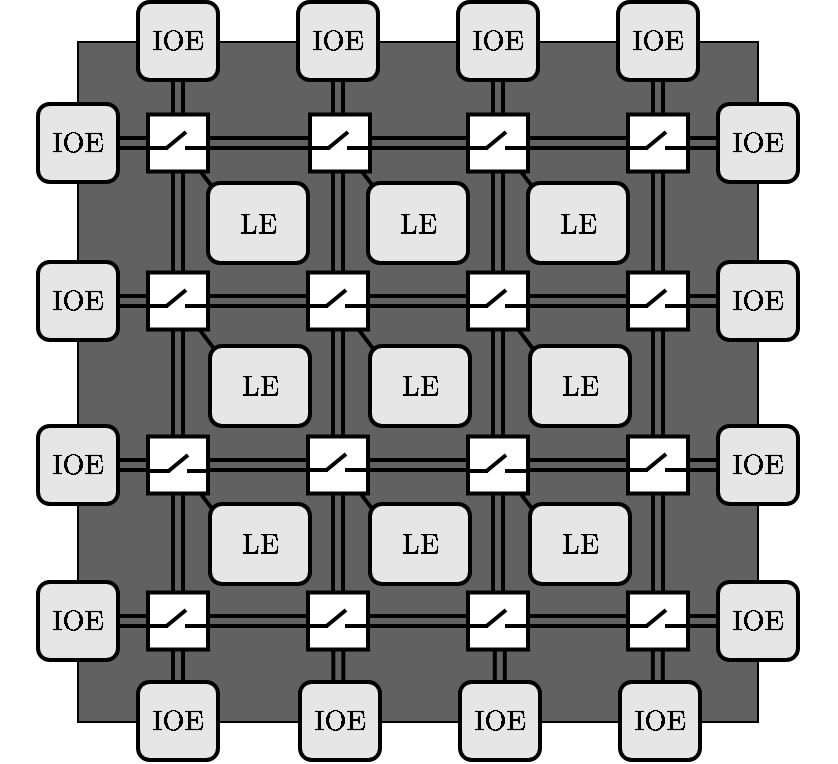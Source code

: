 <mxfile version="24.7.6">
  <diagram name="Page-1" id="TjGwjuItkSkU3usu4LRW">
    <mxGraphModel dx="880" dy="539" grid="1" gridSize="10" guides="1" tooltips="1" connect="1" arrows="1" fold="1" page="1" pageScale="1" pageWidth="75" pageHeight="85" math="1" shadow="0">
      <root>
        <mxCell id="0" />
        <mxCell id="1" parent="0" />
        <mxCell id="IQn0PTWsaWLpdurC73Lp-170" value="" style="whiteSpace=wrap;html=1;aspect=fixed;fillColor=#616161;" parent="1" vertex="1">
          <mxGeometry x="90" y="10" width="340" height="340" as="geometry" />
        </mxCell>
        <mxCell id="IQn0PTWsaWLpdurC73Lp-300" value="" style="endArrow=none;html=1;rounded=0;exitX=0.051;exitY=0.064;exitDx=0;exitDy=0;exitPerimeter=0;strokeWidth=2;" parent="1" edge="1">
          <mxGeometry width="50" height="50" relative="1" as="geometry">
            <mxPoint x="317" y="82.06" as="sourcePoint" />
            <mxPoint x="299.45" y="59" as="targetPoint" />
          </mxGeometry>
        </mxCell>
        <mxCell id="IQn0PTWsaWLpdurC73Lp-301" value="" style="endArrow=none;html=1;rounded=0;exitX=0.051;exitY=0.064;exitDx=0;exitDy=0;exitPerimeter=0;strokeWidth=2;" parent="1" edge="1">
          <mxGeometry width="50" height="50" relative="1" as="geometry">
            <mxPoint x="317.55" y="163.5" as="sourcePoint" />
            <mxPoint x="300" y="140.44" as="targetPoint" />
          </mxGeometry>
        </mxCell>
        <mxCell id="IQn0PTWsaWLpdurC73Lp-302" value="" style="endArrow=none;html=1;rounded=0;exitX=0.051;exitY=0.064;exitDx=0;exitDy=0;exitPerimeter=0;strokeWidth=2;" parent="1" edge="1">
          <mxGeometry width="50" height="50" relative="1" as="geometry">
            <mxPoint x="237.55" y="163.31" as="sourcePoint" />
            <mxPoint x="220" y="140.25" as="targetPoint" />
          </mxGeometry>
        </mxCell>
        <mxCell id="IQn0PTWsaWLpdurC73Lp-303" value="" style="endArrow=none;html=1;rounded=0;exitX=0.051;exitY=0.064;exitDx=0;exitDy=0;exitPerimeter=0;strokeWidth=2;" parent="1" edge="1">
          <mxGeometry width="50" height="50" relative="1" as="geometry">
            <mxPoint x="158" y="163.31" as="sourcePoint" />
            <mxPoint x="140.45" y="140.25" as="targetPoint" />
          </mxGeometry>
        </mxCell>
        <mxCell id="IQn0PTWsaWLpdurC73Lp-304" value="" style="endArrow=none;html=1;rounded=0;exitX=0.051;exitY=0.064;exitDx=0;exitDy=0;exitPerimeter=0;strokeWidth=2;" parent="1" edge="1">
          <mxGeometry width="50" height="50" relative="1" as="geometry">
            <mxPoint x="157" y="243.31" as="sourcePoint" />
            <mxPoint x="139.45" y="220.25" as="targetPoint" />
          </mxGeometry>
        </mxCell>
        <mxCell id="IQn0PTWsaWLpdurC73Lp-305" value="" style="endArrow=none;html=1;rounded=0;exitX=0.051;exitY=0.064;exitDx=0;exitDy=0;exitPerimeter=0;strokeWidth=2;" parent="1" edge="1">
          <mxGeometry width="50" height="50" relative="1" as="geometry">
            <mxPoint x="237" y="243.31" as="sourcePoint" />
            <mxPoint x="219.45" y="220.25" as="targetPoint" />
          </mxGeometry>
        </mxCell>
        <mxCell id="IQn0PTWsaWLpdurC73Lp-306" value="" style="endArrow=none;html=1;rounded=0;exitX=0.051;exitY=0.064;exitDx=0;exitDy=0;exitPerimeter=0;strokeWidth=2;" parent="1" edge="1">
          <mxGeometry width="50" height="50" relative="1" as="geometry">
            <mxPoint x="317" y="243.31" as="sourcePoint" />
            <mxPoint x="299.45" y="220.25" as="targetPoint" />
          </mxGeometry>
        </mxCell>
        <mxCell id="IQn0PTWsaWLpdurC73Lp-299" value="" style="endArrow=none;html=1;rounded=0;exitX=0.051;exitY=0.064;exitDx=0;exitDy=0;exitPerimeter=0;strokeWidth=2;" parent="1" edge="1">
          <mxGeometry width="50" height="50" relative="1" as="geometry">
            <mxPoint x="237.55" y="82.06" as="sourcePoint" />
            <mxPoint x="220" y="59" as="targetPoint" />
          </mxGeometry>
        </mxCell>
        <mxCell id="IQn0PTWsaWLpdurC73Lp-298" value="" style="endArrow=none;html=1;rounded=0;exitX=0.044;exitY=0.05;exitDx=0;exitDy=0;exitPerimeter=0;strokeWidth=2;" parent="1" source="IQn0PTWsaWLpdurC73Lp-150" edge="1">
          <mxGeometry width="50" height="50" relative="1" as="geometry">
            <mxPoint x="210" y="80" as="sourcePoint" />
            <mxPoint x="140" y="60" as="targetPoint" />
          </mxGeometry>
        </mxCell>
        <mxCell id="IQn0PTWsaWLpdurC73Lp-206" value="" style="shape=link;html=1;rounded=0;exitX=1;exitY=0.5;exitDx=0;exitDy=0;entryX=0;entryY=0.5;entryDx=0;entryDy=0;strokeWidth=2;" parent="1" target="IQn0PTWsaWLpdurC73Lp-205" edge="1">
          <mxGeometry width="100" relative="1" as="geometry">
            <mxPoint x="150.0" y="299.5" as="sourcePoint" />
            <mxPoint x="410" y="302" as="targetPoint" />
          </mxGeometry>
        </mxCell>
        <mxCell id="IQn0PTWsaWLpdurC73Lp-208" value="" style="shape=link;html=1;rounded=0;exitX=1;exitY=0.5;exitDx=0;exitDy=0;entryX=0;entryY=0.5;entryDx=0;entryDy=0;strokeWidth=2;" parent="1" source="IQn0PTWsaWLpdurC73Lp-205" target="IQn0PTWsaWLpdurC73Lp-207" edge="1">
          <mxGeometry width="100" relative="1" as="geometry">
            <mxPoint x="235" y="300" as="sourcePoint" />
            <mxPoint x="410" y="302" as="targetPoint" />
          </mxGeometry>
        </mxCell>
        <mxCell id="IQn0PTWsaWLpdurC73Lp-199" value="" style="shape=link;html=1;rounded=0;exitX=1;exitY=0.5;exitDx=0;exitDy=0;entryX=0;entryY=0.5;entryDx=0;entryDy=0;strokeWidth=2;" parent="1" source="IQn0PTWsaWLpdurC73Lp-101" target="IQn0PTWsaWLpdurC73Lp-97" edge="1">
          <mxGeometry width="100" relative="1" as="geometry">
            <mxPoint x="230" y="222" as="sourcePoint" />
            <mxPoint x="410" y="222" as="targetPoint" />
          </mxGeometry>
        </mxCell>
        <mxCell id="IQn0PTWsaWLpdurC73Lp-4" value="$$\text{IOE}$$" style="rounded=1;whiteSpace=wrap;html=1;fillColor=#E6E6E6;strokeWidth=2;" parent="1" vertex="1">
          <mxGeometry x="70" y="41" width="40" height="39" as="geometry" />
        </mxCell>
        <mxCell id="IQn0PTWsaWLpdurC73Lp-10" value="$$\text{IOE}$$" style="rounded=1;whiteSpace=wrap;html=1;fillColor=#E6E6E6;strokeWidth=2;" parent="1" vertex="1">
          <mxGeometry x="70" y="120" width="40" height="39" as="geometry" />
        </mxCell>
        <mxCell id="IQn0PTWsaWLpdurC73Lp-11" value="$$\text{IOE}$$" style="rounded=1;whiteSpace=wrap;html=1;fillColor=#E6E6E6;strokeWidth=2;" parent="1" vertex="1">
          <mxGeometry x="70" y="202" width="40" height="39" as="geometry" />
        </mxCell>
        <mxCell id="IQn0PTWsaWLpdurC73Lp-12" value="$$\text{IOE}$$" style="rounded=1;whiteSpace=wrap;html=1;fillColor=#E6E6E6;strokeWidth=2;" parent="1" vertex="1">
          <mxGeometry x="70" y="280" width="40" height="39" as="geometry" />
        </mxCell>
        <mxCell id="IQn0PTWsaWLpdurC73Lp-14" value="$$\text{IOE}$$" style="rounded=1;whiteSpace=wrap;html=1;fillColor=#E6E6E6;strokeWidth=2;" parent="1" vertex="1">
          <mxGeometry x="410" y="41" width="40" height="39" as="geometry" />
        </mxCell>
        <mxCell id="IQn0PTWsaWLpdurC73Lp-15" value="$$\text{IOE}$$" style="rounded=1;whiteSpace=wrap;html=1;fillColor=#E6E6E6;strokeWidth=2;" parent="1" vertex="1">
          <mxGeometry x="410" y="120" width="40" height="39" as="geometry" />
        </mxCell>
        <mxCell id="IQn0PTWsaWLpdurC73Lp-16" value="$$\text{IOE}$$" style="rounded=1;whiteSpace=wrap;html=1;fillColor=#E6E6E6;strokeWidth=2;" parent="1" vertex="1">
          <mxGeometry x="410" y="202" width="40" height="39" as="geometry" />
        </mxCell>
        <mxCell id="IQn0PTWsaWLpdurC73Lp-17" value="$$\text{IOE}$$" style="rounded=1;whiteSpace=wrap;html=1;fillColor=#E6E6E6;strokeWidth=2;" parent="1" vertex="1">
          <mxGeometry x="410" y="280" width="40" height="39" as="geometry" />
        </mxCell>
        <mxCell id="IQn0PTWsaWLpdurC73Lp-20" value="$$\text{IOE}$$" style="rounded=1;whiteSpace=wrap;html=1;fillColor=#E6E6E6;strokeWidth=2;" parent="1" vertex="1">
          <mxGeometry x="120" y="330" width="40" height="39" as="geometry" />
        </mxCell>
        <mxCell id="IQn0PTWsaWLpdurC73Lp-21" value="$$\text{IOE}$$" style="rounded=1;whiteSpace=wrap;html=1;fillColor=#E6E6E6;strokeWidth=2;" parent="1" vertex="1">
          <mxGeometry x="201" y="330" width="40" height="39" as="geometry" />
        </mxCell>
        <mxCell id="IQn0PTWsaWLpdurC73Lp-22" value="$$\text{IOE}$$" style="rounded=1;whiteSpace=wrap;html=1;fillColor=#E6E6E6;strokeWidth=2;" parent="1" vertex="1">
          <mxGeometry x="281" y="330" width="40" height="39" as="geometry" />
        </mxCell>
        <mxCell id="IQn0PTWsaWLpdurC73Lp-23" value="$$\text{IOE}$$" style="rounded=1;whiteSpace=wrap;html=1;fillColor=#E6E6E6;strokeWidth=2;" parent="1" vertex="1">
          <mxGeometry x="361" y="330" width="40" height="39" as="geometry" />
        </mxCell>
        <mxCell id="IQn0PTWsaWLpdurC73Lp-25" value="$$\text{IOE}$$" style="rounded=1;whiteSpace=wrap;html=1;fillColor=#E6E6E6;strokeWidth=2;" parent="1" vertex="1">
          <mxGeometry x="120" y="-10" width="40" height="39" as="geometry" />
        </mxCell>
        <mxCell id="IQn0PTWsaWLpdurC73Lp-26" value="$$\text{IOE}$$" style="rounded=1;whiteSpace=wrap;html=1;fillColor=#E6E6E6;strokeWidth=2;" parent="1" vertex="1">
          <mxGeometry x="200" y="-10" width="40" height="39" as="geometry" />
        </mxCell>
        <mxCell id="IQn0PTWsaWLpdurC73Lp-27" value="$$\text{IOE}$$" style="rounded=1;whiteSpace=wrap;html=1;fillColor=#E6E6E6;strokeWidth=2;" parent="1" vertex="1">
          <mxGeometry x="280" y="-10" width="40" height="39" as="geometry" />
        </mxCell>
        <mxCell id="IQn0PTWsaWLpdurC73Lp-28" value="$$\text{IOE}$$" style="rounded=1;whiteSpace=wrap;html=1;fillColor=#E6E6E6;strokeWidth=2;" parent="1" vertex="1">
          <mxGeometry x="360" y="-10" width="40" height="39" as="geometry" />
        </mxCell>
        <mxCell id="IQn0PTWsaWLpdurC73Lp-60" value="" style="shape=link;html=1;rounded=0;exitX=1;exitY=0.5;exitDx=0;exitDy=0;entryX=0;entryY=0.5;entryDx=0;entryDy=0;strokeWidth=2;" parent="1" target="IQn0PTWsaWLpdurC73Lp-14" edge="1">
          <mxGeometry width="100" relative="1" as="geometry">
            <mxPoint x="390" y="60.5" as="sourcePoint" />
            <mxPoint x="390" y="220" as="targetPoint" />
          </mxGeometry>
        </mxCell>
        <mxCell id="IQn0PTWsaWLpdurC73Lp-61" value="" style="shape=link;html=1;rounded=0;exitX=1;exitY=0.5;exitDx=0;exitDy=0;entryX=0;entryY=0.5;entryDx=0;entryDy=0;strokeWidth=2;" parent="1" target="IQn0PTWsaWLpdurC73Lp-15" edge="1">
          <mxGeometry width="100" relative="1" as="geometry">
            <mxPoint x="390.0" y="139.5" as="sourcePoint" />
            <mxPoint x="390" y="220" as="targetPoint" />
          </mxGeometry>
        </mxCell>
        <mxCell id="IQn0PTWsaWLpdurC73Lp-62" value="" style="shape=link;html=1;rounded=0;exitX=1;exitY=0.5;exitDx=0;exitDy=0;entryX=0;entryY=0.5;entryDx=0;entryDy=0;strokeWidth=2;" parent="1" source="IQn0PTWsaWLpdurC73Lp-97" target="IQn0PTWsaWLpdurC73Lp-16" edge="1">
          <mxGeometry width="100" relative="1" as="geometry">
            <mxPoint x="290" y="220" as="sourcePoint" />
            <mxPoint x="390" y="220" as="targetPoint" />
          </mxGeometry>
        </mxCell>
        <mxCell id="IQn0PTWsaWLpdurC73Lp-63" value="" style="shape=link;html=1;rounded=0;exitX=1;exitY=0.5;exitDx=0;exitDy=0;entryX=0;entryY=0.5;entryDx=0;entryDy=0;strokeWidth=2;" parent="1" source="IQn0PTWsaWLpdurC73Lp-207" target="IQn0PTWsaWLpdurC73Lp-17" edge="1">
          <mxGeometry width="100" relative="1" as="geometry">
            <mxPoint x="150.0" y="299.5" as="sourcePoint" />
            <mxPoint x="390" y="220" as="targetPoint" />
          </mxGeometry>
        </mxCell>
        <mxCell id="IQn0PTWsaWLpdurC73Lp-84" value="" style="shape=link;html=1;rounded=0;exitX=0.5;exitY=1;exitDx=0;exitDy=0;entryX=0.5;entryY=0;entryDx=0;entryDy=0;endSize=6;strokeWidth=2;" parent="1" source="IQn0PTWsaWLpdurC73Lp-101" edge="1">
          <mxGeometry width="100" relative="1" as="geometry">
            <mxPoint x="220" y="9" as="sourcePoint" />
            <mxPoint x="220.0" y="289.5" as="targetPoint" />
          </mxGeometry>
        </mxCell>
        <mxCell id="IQn0PTWsaWLpdurC73Lp-86" value="" style="shape=link;html=1;rounded=0;exitX=0.5;exitY=1;exitDx=0;exitDy=0;entryX=0.5;entryY=0;entryDx=0;entryDy=0;strokeWidth=2;" parent="1" source="IQn0PTWsaWLpdurC73Lp-99" edge="1">
          <mxGeometry width="100" relative="1" as="geometry">
            <mxPoint x="300" y="9" as="sourcePoint" />
            <mxPoint x="300.0" y="289.5" as="targetPoint" />
          </mxGeometry>
        </mxCell>
        <mxCell id="IQn0PTWsaWLpdurC73Lp-88" value="" style="shape=link;html=1;rounded=0;exitX=0.5;exitY=1;exitDx=0;exitDy=0;entryX=0.5;entryY=0;entryDx=0;entryDy=0;strokeWidth=2;" parent="1" source="IQn0PTWsaWLpdurC73Lp-97" edge="1">
          <mxGeometry width="100" relative="1" as="geometry">
            <mxPoint x="380" y="9" as="sourcePoint" />
            <mxPoint x="380.0" y="289.5" as="targetPoint" />
          </mxGeometry>
        </mxCell>
        <mxCell id="IQn0PTWsaWLpdurC73Lp-98" value="" style="shape=link;html=1;rounded=0;exitX=0.5;exitY=1;exitDx=0;exitDy=0;entryX=0.5;entryY=0;entryDx=0;entryDy=0;strokeWidth=2;" parent="1" target="IQn0PTWsaWLpdurC73Lp-97" edge="1">
          <mxGeometry width="100" relative="1" as="geometry">
            <mxPoint x="380.0" y="149.5" as="sourcePoint" />
            <mxPoint x="380" y="290" as="targetPoint" />
          </mxGeometry>
        </mxCell>
        <mxCell id="IQn0PTWsaWLpdurC73Lp-100" value="" style="shape=link;html=1;rounded=0;exitX=0.5;exitY=1;exitDx=0;exitDy=0;entryX=0.5;entryY=0;entryDx=0;entryDy=0;strokeWidth=2;" parent="1" target="IQn0PTWsaWLpdurC73Lp-99" edge="1">
          <mxGeometry width="100" relative="1" as="geometry">
            <mxPoint x="300.0" y="149.5" as="sourcePoint" />
            <mxPoint x="300" y="290" as="targetPoint" />
          </mxGeometry>
        </mxCell>
        <mxCell id="IQn0PTWsaWLpdurC73Lp-99" value="" style="rounded=0;whiteSpace=wrap;html=1;strokeWidth=2;" parent="1" vertex="1">
          <mxGeometry x="285" y="207.25" width="30" height="28.5" as="geometry" />
        </mxCell>
        <mxCell id="IQn0PTWsaWLpdurC73Lp-102" value="" style="shape=link;html=1;rounded=0;exitX=1;exitY=0.5;exitDx=0;exitDy=0;entryX=0;entryY=0.5;entryDx=0;entryDy=0;strokeWidth=2;" parent="1" source="IQn0PTWsaWLpdurC73Lp-103" target="IQn0PTWsaWLpdurC73Lp-101" edge="1">
          <mxGeometry width="100" relative="1" as="geometry">
            <mxPoint y="219" as="sourcePoint" />
            <mxPoint x="440" y="222" as="targetPoint" />
          </mxGeometry>
        </mxCell>
        <mxCell id="IQn0PTWsaWLpdurC73Lp-106" value="" style="shape=link;html=1;rounded=0;exitX=0.5;exitY=1;exitDx=0;exitDy=0;entryX=0.5;entryY=0;entryDx=0;entryDy=0;strokeWidth=2;" parent="1" edge="1">
          <mxGeometry width="100" relative="1" as="geometry">
            <mxPoint x="140.0" y="70.5" as="sourcePoint" />
            <mxPoint x="140.0" y="129.5" as="targetPoint" />
          </mxGeometry>
        </mxCell>
        <mxCell id="IQn0PTWsaWLpdurC73Lp-108" value="" style="shape=link;html=1;rounded=0;exitX=0.5;exitY=1;exitDx=0;exitDy=0;entryX=0.5;entryY=0;entryDx=0;entryDy=0;strokeWidth=2;" parent="1" edge="1">
          <mxGeometry width="100" relative="1" as="geometry">
            <mxPoint x="220" y="70.5" as="sourcePoint" />
            <mxPoint x="220.0" y="129.5" as="targetPoint" />
          </mxGeometry>
        </mxCell>
        <mxCell id="IQn0PTWsaWLpdurC73Lp-110" value="" style="shape=link;html=1;rounded=0;exitX=0.5;exitY=1;exitDx=0;exitDy=0;entryX=0.5;entryY=0;entryDx=0;entryDy=0;strokeWidth=2;" parent="1" edge="1">
          <mxGeometry width="100" relative="1" as="geometry">
            <mxPoint x="300" y="70.5" as="sourcePoint" />
            <mxPoint x="300.0" y="129.5" as="targetPoint" />
          </mxGeometry>
        </mxCell>
        <mxCell id="IQn0PTWsaWLpdurC73Lp-112" value="" style="shape=link;html=1;rounded=0;exitX=0.5;exitY=1;exitDx=0;exitDy=0;entryX=0.5;entryY=0;entryDx=0;entryDy=0;strokeWidth=2;" parent="1" edge="1">
          <mxGeometry width="100" relative="1" as="geometry">
            <mxPoint x="380" y="70.5" as="sourcePoint" />
            <mxPoint x="380.0" y="129.5" as="targetPoint" />
          </mxGeometry>
        </mxCell>
        <mxCell id="IQn0PTWsaWLpdurC73Lp-114" value="" style="shape=link;html=1;rounded=0;exitX=0.5;exitY=1;exitDx=0;exitDy=0;entryX=0.5;entryY=0;entryDx=0;entryDy=0;strokeWidth=2;" parent="1" source="IQn0PTWsaWLpdurC73Lp-27" edge="1">
          <mxGeometry width="100" relative="1" as="geometry">
            <mxPoint x="300" y="9" as="sourcePoint" />
            <mxPoint x="300" y="50.5" as="targetPoint" />
          </mxGeometry>
        </mxCell>
        <mxCell id="IQn0PTWsaWLpdurC73Lp-116" value="" style="shape=link;html=1;rounded=0;exitX=0.5;exitY=1;exitDx=0;exitDy=0;entryX=0.5;entryY=0;entryDx=0;entryDy=0;strokeWidth=2;" parent="1" source="IQn0PTWsaWLpdurC73Lp-28" edge="1">
          <mxGeometry width="100" relative="1" as="geometry">
            <mxPoint x="380" y="9" as="sourcePoint" />
            <mxPoint x="380" y="50.5" as="targetPoint" />
          </mxGeometry>
        </mxCell>
        <mxCell id="IQn0PTWsaWLpdurC73Lp-118" value="" style="shape=link;html=1;rounded=0;exitX=0.5;exitY=1;exitDx=0;exitDy=0;entryX=0.5;entryY=0;entryDx=0;entryDy=0;strokeWidth=2;" parent="1" source="IQn0PTWsaWLpdurC73Lp-26" edge="1">
          <mxGeometry width="100" relative="1" as="geometry">
            <mxPoint x="220" y="9" as="sourcePoint" />
            <mxPoint x="220" y="50.5" as="targetPoint" />
          </mxGeometry>
        </mxCell>
        <mxCell id="IQn0PTWsaWLpdurC73Lp-120" value="" style="shape=link;html=1;rounded=0;exitX=0.5;exitY=1;exitDx=0;exitDy=0;entryX=0.5;entryY=0;entryDx=0;entryDy=0;strokeWidth=2;" parent="1" source="IQn0PTWsaWLpdurC73Lp-25" edge="1">
          <mxGeometry width="100" relative="1" as="geometry">
            <mxPoint x="140" y="9" as="sourcePoint" />
            <mxPoint x="140.0" y="50.5" as="targetPoint" />
          </mxGeometry>
        </mxCell>
        <mxCell id="IQn0PTWsaWLpdurC73Lp-127" value="" style="shape=link;html=1;rounded=0;exitX=1;exitY=0.5;exitDx=0;exitDy=0;entryX=0;entryY=0.5;entryDx=0;entryDy=0;strokeWidth=2;" parent="1" edge="1">
          <mxGeometry width="100" relative="1" as="geometry">
            <mxPoint x="150.0" y="60.5" as="sourcePoint" />
            <mxPoint x="210" y="60.5" as="targetPoint" />
          </mxGeometry>
        </mxCell>
        <mxCell id="IQn0PTWsaWLpdurC73Lp-128" value="" style="shape=link;html=1;rounded=0;exitX=1;exitY=0.5;exitDx=0;exitDy=0;entryX=0;entryY=0.5;entryDx=0;entryDy=0;strokeWidth=2;" parent="1" edge="1">
          <mxGeometry width="100" relative="1" as="geometry">
            <mxPoint x="230" y="60.5" as="sourcePoint" />
            <mxPoint x="290" y="60.5" as="targetPoint" />
          </mxGeometry>
        </mxCell>
        <mxCell id="IQn0PTWsaWLpdurC73Lp-129" value="" style="shape=link;html=1;rounded=0;exitX=1;exitY=0.5;exitDx=0;exitDy=0;entryX=0;entryY=0.5;entryDx=0;entryDy=0;strokeWidth=2;" parent="1" edge="1">
          <mxGeometry width="100" relative="1" as="geometry">
            <mxPoint x="310" y="60.5" as="sourcePoint" />
            <mxPoint x="370" y="60.5" as="targetPoint" />
          </mxGeometry>
        </mxCell>
        <mxCell id="IQn0PTWsaWLpdurC73Lp-130" value="" style="shape=link;html=1;rounded=0;exitX=0.5;exitY=1;exitDx=0;exitDy=0;entryX=0.5;entryY=0;entryDx=0;entryDy=0;strokeWidth=2;" parent="1" target="IQn0PTWsaWLpdurC73Lp-103" edge="1">
          <mxGeometry width="100" relative="1" as="geometry">
            <mxPoint x="140.0" y="149.5" as="sourcePoint" />
            <mxPoint x="140" y="425" as="targetPoint" />
          </mxGeometry>
        </mxCell>
        <mxCell id="IQn0PTWsaWLpdurC73Lp-103" value="" style="rounded=0;whiteSpace=wrap;html=1;strokeWidth=2;" parent="1" vertex="1">
          <mxGeometry x="125" y="207.25" width="30" height="28.5" as="geometry" />
        </mxCell>
        <mxCell id="IQn0PTWsaWLpdurC73Lp-131" value="" style="shape=link;html=1;rounded=0;exitX=0.5;exitY=1;exitDx=0;exitDy=0;entryX=0.5;entryY=0;entryDx=0;entryDy=0;strokeWidth=2;" parent="1" source="IQn0PTWsaWLpdurC73Lp-103" edge="1">
          <mxGeometry width="100" relative="1" as="geometry">
            <mxPoint x="140" y="232" as="sourcePoint" />
            <mxPoint x="140.0" y="289.5" as="targetPoint" />
          </mxGeometry>
        </mxCell>
        <mxCell id="IQn0PTWsaWLpdurC73Lp-136" value="" style="shape=link;html=1;rounded=0;exitX=1;exitY=0.5;exitDx=0;exitDy=0;entryX=0;entryY=0.5;entryDx=0;entryDy=0;strokeWidth=2;" parent="1" edge="1">
          <mxGeometry width="100" relative="1" as="geometry">
            <mxPoint x="150.0" y="139.5" as="sourcePoint" />
            <mxPoint x="210.0" y="139.5" as="targetPoint" />
          </mxGeometry>
        </mxCell>
        <mxCell id="IQn0PTWsaWLpdurC73Lp-137" value="" style="shape=link;html=1;rounded=0;exitX=1;exitY=0.5;exitDx=0;exitDy=0;entryX=0;entryY=0.5;entryDx=0;entryDy=0;strokeWidth=2;" parent="1" edge="1">
          <mxGeometry width="100" relative="1" as="geometry">
            <mxPoint x="230.0" y="139.5" as="sourcePoint" />
            <mxPoint x="290.0" y="139.5" as="targetPoint" />
          </mxGeometry>
        </mxCell>
        <mxCell id="IQn0PTWsaWLpdurC73Lp-138" value="" style="shape=link;html=1;rounded=0;exitX=1;exitY=0.5;exitDx=0;exitDy=0;entryX=0;entryY=0.5;entryDx=0;entryDy=0;strokeWidth=2;" parent="1" edge="1">
          <mxGeometry width="100" relative="1" as="geometry">
            <mxPoint x="310.0" y="139.5" as="sourcePoint" />
            <mxPoint x="370.0" y="139.5" as="targetPoint" />
          </mxGeometry>
        </mxCell>
        <mxCell id="IQn0PTWsaWLpdurC73Lp-150" value="$$\text{LE}$$" style="rounded=1;whiteSpace=wrap;html=1;fillColor=#E6E6E6;strokeWidth=2;" parent="1" vertex="1">
          <mxGeometry x="155" y="80.5" width="50" height="40" as="geometry" />
        </mxCell>
        <mxCell id="IQn0PTWsaWLpdurC73Lp-173" value="$$\text{LE}$$" style="rounded=1;whiteSpace=wrap;html=1;fillColor=#E6E6E6;strokeWidth=2;" parent="1" vertex="1">
          <mxGeometry x="315" y="80.5" width="50" height="40" as="geometry" />
        </mxCell>
        <mxCell id="IQn0PTWsaWLpdurC73Lp-174" value="$$\text{LE}$$" style="rounded=1;whiteSpace=wrap;html=1;fillColor=#E6E6E6;strokeWidth=2;" parent="1" vertex="1">
          <mxGeometry x="235" y="80.5" width="50" height="40" as="geometry" />
        </mxCell>
        <mxCell id="IQn0PTWsaWLpdurC73Lp-175" value="$$\text{LE}$$" style="rounded=1;whiteSpace=wrap;html=1;fillColor=#E6E6E6;strokeWidth=2;" parent="1" vertex="1">
          <mxGeometry x="156" y="162" width="50" height="40" as="geometry" />
        </mxCell>
        <mxCell id="IQn0PTWsaWLpdurC73Lp-177" value="$$\text{LE}$$" style="rounded=1;whiteSpace=wrap;html=1;fillColor=#E6E6E6;strokeWidth=2;" parent="1" vertex="1">
          <mxGeometry x="316" y="162" width="50" height="40" as="geometry" />
        </mxCell>
        <mxCell id="IQn0PTWsaWLpdurC73Lp-178" value="$$\text{LE}$$" style="rounded=1;whiteSpace=wrap;html=1;fillColor=#E6E6E6;strokeWidth=2;" parent="1" vertex="1">
          <mxGeometry x="236" y="162" width="50" height="40" as="geometry" />
        </mxCell>
        <mxCell id="IQn0PTWsaWLpdurC73Lp-179" value="$$\text{LE}$$" style="rounded=1;whiteSpace=wrap;html=1;fillColor=#E6E6E6;strokeWidth=2;" parent="1" vertex="1">
          <mxGeometry x="156" y="241" width="50" height="40" as="geometry" />
        </mxCell>
        <mxCell id="IQn0PTWsaWLpdurC73Lp-181" value="$$\text{LE}$$" style="rounded=1;whiteSpace=wrap;html=1;fillColor=#E6E6E6;strokeWidth=2;" parent="1" vertex="1">
          <mxGeometry x="316" y="241" width="50" height="40" as="geometry" />
        </mxCell>
        <mxCell id="IQn0PTWsaWLpdurC73Lp-182" value="$$\text{LE}$$" style="rounded=1;whiteSpace=wrap;html=1;fillColor=#E6E6E6;strokeWidth=2;" parent="1" vertex="1">
          <mxGeometry x="236" y="241" width="50" height="40" as="geometry" />
        </mxCell>
        <mxCell id="IQn0PTWsaWLpdurC73Lp-197" value="" style="endArrow=none;html=1;rounded=0;strokeWidth=2;" parent="1" edge="1">
          <mxGeometry width="50" height="50" relative="1" as="geometry">
            <mxPoint x="375" y="226.5" as="sourcePoint" />
            <mxPoint x="385" y="216.5" as="targetPoint" />
          </mxGeometry>
        </mxCell>
        <mxCell id="IQn0PTWsaWLpdurC73Lp-97" value="" style="rounded=0;whiteSpace=wrap;html=1;strokeWidth=2;" parent="1" vertex="1">
          <mxGeometry x="365" y="207.25" width="30" height="28.5" as="geometry" />
        </mxCell>
        <mxCell id="IQn0PTWsaWLpdurC73Lp-200" value="" style="shape=link;html=1;rounded=0;exitX=0.5;exitY=1;exitDx=0;exitDy=0;entryX=0.5;entryY=0;entryDx=0;entryDy=0;endSize=6;strokeWidth=2;" parent="1" target="IQn0PTWsaWLpdurC73Lp-101" edge="1">
          <mxGeometry width="100" relative="1" as="geometry">
            <mxPoint x="220.0" y="149.5" as="sourcePoint" />
            <mxPoint x="220" y="290" as="targetPoint" />
          </mxGeometry>
        </mxCell>
        <mxCell id="IQn0PTWsaWLpdurC73Lp-101" value="" style="rounded=0;whiteSpace=wrap;html=1;strokeWidth=2;" parent="1" vertex="1">
          <mxGeometry x="205" y="207.25" width="30" height="28.5" as="geometry" />
        </mxCell>
        <mxCell id="IQn0PTWsaWLpdurC73Lp-201" value="" style="rounded=0;whiteSpace=wrap;html=1;strokeWidth=2;" parent="1" vertex="1">
          <mxGeometry x="125" y="125.25" width="30" height="28.5" as="geometry" />
        </mxCell>
        <mxCell id="IQn0PTWsaWLpdurC73Lp-202" value="" style="rounded=0;whiteSpace=wrap;html=1;strokeWidth=2;" parent="1" vertex="1">
          <mxGeometry x="125" y="46.25" width="30" height="28.5" as="geometry" />
        </mxCell>
        <mxCell id="IQn0PTWsaWLpdurC73Lp-203" value="" style="rounded=0;whiteSpace=wrap;html=1;strokeWidth=2;" parent="1" vertex="1">
          <mxGeometry x="125" y="285.25" width="30" height="28.5" as="geometry" />
        </mxCell>
        <mxCell id="IQn0PTWsaWLpdurC73Lp-204" value="" style="rounded=0;whiteSpace=wrap;html=1;strokeWidth=2;" parent="1" vertex="1">
          <mxGeometry x="285" y="285.25" width="30" height="28.5" as="geometry" />
        </mxCell>
        <mxCell id="IQn0PTWsaWLpdurC73Lp-205" value="" style="rounded=0;whiteSpace=wrap;html=1;strokeWidth=2;" parent="1" vertex="1">
          <mxGeometry x="205" y="285.25" width="30" height="28.5" as="geometry" />
        </mxCell>
        <mxCell id="IQn0PTWsaWLpdurC73Lp-207" value="" style="rounded=0;whiteSpace=wrap;html=1;strokeWidth=2;" parent="1" vertex="1">
          <mxGeometry x="365" y="285.25" width="30" height="28.5" as="geometry" />
        </mxCell>
        <mxCell id="IQn0PTWsaWLpdurC73Lp-209" value="" style="rounded=0;whiteSpace=wrap;html=1;strokeWidth=2;" parent="1" vertex="1">
          <mxGeometry x="205" y="125.25" width="30" height="28.5" as="geometry" />
        </mxCell>
        <mxCell id="IQn0PTWsaWLpdurC73Lp-210" value="" style="rounded=0;whiteSpace=wrap;html=1;strokeWidth=2;" parent="1" vertex="1">
          <mxGeometry x="285" y="125.25" width="30" height="28.5" as="geometry" />
        </mxCell>
        <mxCell id="IQn0PTWsaWLpdurC73Lp-211" value="" style="rounded=0;whiteSpace=wrap;html=1;strokeWidth=2;" parent="1" vertex="1">
          <mxGeometry x="365" y="125.25" width="30" height="28.5" as="geometry" />
        </mxCell>
        <mxCell id="IQn0PTWsaWLpdurC73Lp-212" value="" style="rounded=0;whiteSpace=wrap;html=1;strokeWidth=2;" parent="1" vertex="1">
          <mxGeometry x="206" y="46.25" width="30" height="28.5" as="geometry" />
        </mxCell>
        <mxCell id="IQn0PTWsaWLpdurC73Lp-213" value="" style="rounded=0;whiteSpace=wrap;html=1;strokeWidth=2;" parent="1" vertex="1">
          <mxGeometry x="285" y="46.25" width="30" height="28.5" as="geometry" />
        </mxCell>
        <mxCell id="IQn0PTWsaWLpdurC73Lp-214" value="" style="rounded=0;whiteSpace=wrap;html=1;strokeWidth=2;" parent="1" vertex="1">
          <mxGeometry x="365" y="46.25" width="30" height="28.5" as="geometry" />
        </mxCell>
        <mxCell id="IQn0PTWsaWLpdurC73Lp-225" value="" style="group;strokeWidth=2;" parent="1" vertex="1" connectable="0">
          <mxGeometry x="124" y="55.0" width="30.5" height="8.25" as="geometry" />
        </mxCell>
        <mxCell id="IQn0PTWsaWLpdurC73Lp-226" value="" style="endArrow=none;html=1;rounded=0;strokeWidth=2;" parent="IQn0PTWsaWLpdurC73Lp-225" edge="1">
          <mxGeometry width="50" height="50" relative="1" as="geometry">
            <mxPoint x="10" y="8.25" as="sourcePoint" />
            <mxPoint x="20" as="targetPoint" />
          </mxGeometry>
        </mxCell>
        <mxCell id="IQn0PTWsaWLpdurC73Lp-227" value="" style="endArrow=none;html=1;rounded=0;strokeWidth=2;" parent="IQn0PTWsaWLpdurC73Lp-225" edge="1">
          <mxGeometry width="50" height="50" relative="1" as="geometry">
            <mxPoint y="8" as="sourcePoint" />
            <mxPoint x="11" y="8" as="targetPoint" />
          </mxGeometry>
        </mxCell>
        <mxCell id="IQn0PTWsaWLpdurC73Lp-228" value="" style="endArrow=none;html=1;rounded=0;strokeWidth=2;" parent="IQn0PTWsaWLpdurC73Lp-225" edge="1">
          <mxGeometry width="50" height="50" relative="1" as="geometry">
            <mxPoint x="19.5" y="8" as="sourcePoint" />
            <mxPoint x="30.5" y="8" as="targetPoint" />
          </mxGeometry>
        </mxCell>
        <mxCell id="IQn0PTWsaWLpdurC73Lp-229" value="" style="group;strokeWidth=2;" parent="1" vertex="1" connectable="0">
          <mxGeometry x="205" y="55" width="30.5" height="8.25" as="geometry" />
        </mxCell>
        <mxCell id="IQn0PTWsaWLpdurC73Lp-230" value="" style="endArrow=none;html=1;rounded=0;strokeWidth=2;" parent="IQn0PTWsaWLpdurC73Lp-229" edge="1">
          <mxGeometry width="50" height="50" relative="1" as="geometry">
            <mxPoint x="10" y="8.25" as="sourcePoint" />
            <mxPoint x="20" as="targetPoint" />
          </mxGeometry>
        </mxCell>
        <mxCell id="IQn0PTWsaWLpdurC73Lp-231" value="" style="endArrow=none;html=1;rounded=0;strokeWidth=2;" parent="IQn0PTWsaWLpdurC73Lp-229" edge="1">
          <mxGeometry width="50" height="50" relative="1" as="geometry">
            <mxPoint y="8" as="sourcePoint" />
            <mxPoint x="11" y="8" as="targetPoint" />
          </mxGeometry>
        </mxCell>
        <mxCell id="IQn0PTWsaWLpdurC73Lp-232" value="" style="endArrow=none;html=1;rounded=0;strokeWidth=2;" parent="IQn0PTWsaWLpdurC73Lp-229" edge="1">
          <mxGeometry width="50" height="50" relative="1" as="geometry">
            <mxPoint x="19.5" y="8" as="sourcePoint" />
            <mxPoint x="30.5" y="8" as="targetPoint" />
          </mxGeometry>
        </mxCell>
        <mxCell id="IQn0PTWsaWLpdurC73Lp-233" value="" style="group;strokeWidth=2;" parent="1" vertex="1" connectable="0">
          <mxGeometry x="284" y="55" width="30.5" height="8.25" as="geometry" />
        </mxCell>
        <mxCell id="IQn0PTWsaWLpdurC73Lp-234" value="" style="endArrow=none;html=1;rounded=0;strokeWidth=2;" parent="IQn0PTWsaWLpdurC73Lp-233" edge="1">
          <mxGeometry width="50" height="50" relative="1" as="geometry">
            <mxPoint x="10" y="8.25" as="sourcePoint" />
            <mxPoint x="20" as="targetPoint" />
          </mxGeometry>
        </mxCell>
        <mxCell id="IQn0PTWsaWLpdurC73Lp-235" value="" style="endArrow=none;html=1;rounded=0;strokeWidth=2;" parent="IQn0PTWsaWLpdurC73Lp-233" edge="1">
          <mxGeometry width="50" height="50" relative="1" as="geometry">
            <mxPoint y="8" as="sourcePoint" />
            <mxPoint x="11" y="8" as="targetPoint" />
          </mxGeometry>
        </mxCell>
        <mxCell id="IQn0PTWsaWLpdurC73Lp-236" value="" style="endArrow=none;html=1;rounded=0;strokeWidth=2;" parent="IQn0PTWsaWLpdurC73Lp-233" edge="1">
          <mxGeometry width="50" height="50" relative="1" as="geometry">
            <mxPoint x="19.5" y="8" as="sourcePoint" />
            <mxPoint x="30.5" y="8" as="targetPoint" />
          </mxGeometry>
        </mxCell>
        <mxCell id="IQn0PTWsaWLpdurC73Lp-237" value="" style="group;strokeWidth=2;" parent="1" vertex="1" connectable="0">
          <mxGeometry x="364" y="55" width="30.5" height="8.25" as="geometry" />
        </mxCell>
        <mxCell id="IQn0PTWsaWLpdurC73Lp-238" value="" style="endArrow=none;html=1;rounded=0;strokeWidth=2;" parent="IQn0PTWsaWLpdurC73Lp-237" edge="1">
          <mxGeometry width="50" height="50" relative="1" as="geometry">
            <mxPoint x="10" y="8.25" as="sourcePoint" />
            <mxPoint x="20" as="targetPoint" />
          </mxGeometry>
        </mxCell>
        <mxCell id="IQn0PTWsaWLpdurC73Lp-239" value="" style="endArrow=none;html=1;rounded=0;strokeWidth=2;" parent="IQn0PTWsaWLpdurC73Lp-237" edge="1">
          <mxGeometry width="50" height="50" relative="1" as="geometry">
            <mxPoint y="8" as="sourcePoint" />
            <mxPoint x="11" y="8" as="targetPoint" />
          </mxGeometry>
        </mxCell>
        <mxCell id="IQn0PTWsaWLpdurC73Lp-240" value="" style="endArrow=none;html=1;rounded=0;strokeWidth=2;" parent="IQn0PTWsaWLpdurC73Lp-237" edge="1">
          <mxGeometry width="50" height="50" relative="1" as="geometry">
            <mxPoint x="19.5" y="8" as="sourcePoint" />
            <mxPoint x="30.5" y="8" as="targetPoint" />
          </mxGeometry>
        </mxCell>
        <mxCell id="IQn0PTWsaWLpdurC73Lp-241" value="" style="group;strokeWidth=2;" parent="1" vertex="1" connectable="0">
          <mxGeometry x="124" y="134" width="30.5" height="8.25" as="geometry" />
        </mxCell>
        <mxCell id="IQn0PTWsaWLpdurC73Lp-242" value="" style="endArrow=none;html=1;rounded=0;strokeWidth=2;" parent="IQn0PTWsaWLpdurC73Lp-241" edge="1">
          <mxGeometry width="50" height="50" relative="1" as="geometry">
            <mxPoint x="10" y="8.25" as="sourcePoint" />
            <mxPoint x="20" as="targetPoint" />
          </mxGeometry>
        </mxCell>
        <mxCell id="IQn0PTWsaWLpdurC73Lp-243" value="" style="endArrow=none;html=1;rounded=0;strokeWidth=2;" parent="IQn0PTWsaWLpdurC73Lp-241" edge="1">
          <mxGeometry width="50" height="50" relative="1" as="geometry">
            <mxPoint y="8" as="sourcePoint" />
            <mxPoint x="11" y="8" as="targetPoint" />
          </mxGeometry>
        </mxCell>
        <mxCell id="IQn0PTWsaWLpdurC73Lp-244" value="" style="endArrow=none;html=1;rounded=0;strokeWidth=2;" parent="IQn0PTWsaWLpdurC73Lp-241" edge="1">
          <mxGeometry width="50" height="50" relative="1" as="geometry">
            <mxPoint x="19.5" y="8" as="sourcePoint" />
            <mxPoint x="30.5" y="8" as="targetPoint" />
          </mxGeometry>
        </mxCell>
        <mxCell id="IQn0PTWsaWLpdurC73Lp-245" value="" style="group;strokeWidth=2;" parent="1" vertex="1" connectable="0">
          <mxGeometry x="204" y="134" width="30.5" height="8.25" as="geometry" />
        </mxCell>
        <mxCell id="IQn0PTWsaWLpdurC73Lp-246" value="" style="endArrow=none;html=1;rounded=0;strokeWidth=2;" parent="IQn0PTWsaWLpdurC73Lp-245" edge="1">
          <mxGeometry width="50" height="50" relative="1" as="geometry">
            <mxPoint x="10" y="8.25" as="sourcePoint" />
            <mxPoint x="20" as="targetPoint" />
          </mxGeometry>
        </mxCell>
        <mxCell id="IQn0PTWsaWLpdurC73Lp-247" value="" style="endArrow=none;html=1;rounded=0;strokeWidth=2;" parent="IQn0PTWsaWLpdurC73Lp-245" edge="1">
          <mxGeometry width="50" height="50" relative="1" as="geometry">
            <mxPoint y="8" as="sourcePoint" />
            <mxPoint x="11" y="8" as="targetPoint" />
          </mxGeometry>
        </mxCell>
        <mxCell id="IQn0PTWsaWLpdurC73Lp-248" value="" style="endArrow=none;html=1;rounded=0;strokeWidth=2;" parent="IQn0PTWsaWLpdurC73Lp-245" edge="1">
          <mxGeometry width="50" height="50" relative="1" as="geometry">
            <mxPoint x="19.5" y="8" as="sourcePoint" />
            <mxPoint x="30.5" y="8" as="targetPoint" />
          </mxGeometry>
        </mxCell>
        <mxCell id="IQn0PTWsaWLpdurC73Lp-249" value="" style="group;strokeWidth=2;" parent="1" vertex="1" connectable="0">
          <mxGeometry x="284" y="134" width="30.5" height="8.25" as="geometry" />
        </mxCell>
        <mxCell id="IQn0PTWsaWLpdurC73Lp-250" value="" style="endArrow=none;html=1;rounded=0;strokeWidth=2;" parent="IQn0PTWsaWLpdurC73Lp-249" edge="1">
          <mxGeometry width="50" height="50" relative="1" as="geometry">
            <mxPoint x="10" y="8.25" as="sourcePoint" />
            <mxPoint x="20" as="targetPoint" />
          </mxGeometry>
        </mxCell>
        <mxCell id="IQn0PTWsaWLpdurC73Lp-251" value="" style="endArrow=none;html=1;rounded=0;strokeWidth=2;" parent="IQn0PTWsaWLpdurC73Lp-249" edge="1">
          <mxGeometry width="50" height="50" relative="1" as="geometry">
            <mxPoint y="8" as="sourcePoint" />
            <mxPoint x="11" y="8" as="targetPoint" />
          </mxGeometry>
        </mxCell>
        <mxCell id="IQn0PTWsaWLpdurC73Lp-252" value="" style="endArrow=none;html=1;rounded=0;strokeWidth=2;" parent="IQn0PTWsaWLpdurC73Lp-249" edge="1">
          <mxGeometry width="50" height="50" relative="1" as="geometry">
            <mxPoint x="19.5" y="8" as="sourcePoint" />
            <mxPoint x="30.5" y="8" as="targetPoint" />
          </mxGeometry>
        </mxCell>
        <mxCell id="IQn0PTWsaWLpdurC73Lp-253" value="" style="group;strokeWidth=2;" parent="1" vertex="1" connectable="0">
          <mxGeometry x="364" y="134" width="30.5" height="8.25" as="geometry" />
        </mxCell>
        <mxCell id="IQn0PTWsaWLpdurC73Lp-254" value="" style="endArrow=none;html=1;rounded=0;strokeWidth=2;" parent="IQn0PTWsaWLpdurC73Lp-253" edge="1">
          <mxGeometry width="50" height="50" relative="1" as="geometry">
            <mxPoint x="10" y="8.25" as="sourcePoint" />
            <mxPoint x="20" as="targetPoint" />
          </mxGeometry>
        </mxCell>
        <mxCell id="IQn0PTWsaWLpdurC73Lp-255" value="" style="endArrow=none;html=1;rounded=0;strokeWidth=2;" parent="IQn0PTWsaWLpdurC73Lp-253" edge="1">
          <mxGeometry width="50" height="50" relative="1" as="geometry">
            <mxPoint y="8" as="sourcePoint" />
            <mxPoint x="11" y="8" as="targetPoint" />
          </mxGeometry>
        </mxCell>
        <mxCell id="IQn0PTWsaWLpdurC73Lp-256" value="" style="endArrow=none;html=1;rounded=0;strokeWidth=2;" parent="IQn0PTWsaWLpdurC73Lp-253" edge="1">
          <mxGeometry width="50" height="50" relative="1" as="geometry">
            <mxPoint x="19.5" y="8" as="sourcePoint" />
            <mxPoint x="30.5" y="8" as="targetPoint" />
          </mxGeometry>
        </mxCell>
        <mxCell id="IQn0PTWsaWLpdurC73Lp-257" value="" style="group;strokeWidth=2;" parent="1" vertex="1" connectable="0">
          <mxGeometry x="364" y="216" width="30.5" height="8.25" as="geometry" />
        </mxCell>
        <mxCell id="IQn0PTWsaWLpdurC73Lp-258" value="" style="endArrow=none;html=1;rounded=0;strokeWidth=2;" parent="IQn0PTWsaWLpdurC73Lp-257" edge="1">
          <mxGeometry width="50" height="50" relative="1" as="geometry">
            <mxPoint x="10" y="8.25" as="sourcePoint" />
            <mxPoint x="20" as="targetPoint" />
          </mxGeometry>
        </mxCell>
        <mxCell id="IQn0PTWsaWLpdurC73Lp-259" value="" style="endArrow=none;html=1;rounded=0;strokeWidth=2;" parent="IQn0PTWsaWLpdurC73Lp-257" edge="1">
          <mxGeometry width="50" height="50" relative="1" as="geometry">
            <mxPoint y="8" as="sourcePoint" />
            <mxPoint x="11" y="8" as="targetPoint" />
          </mxGeometry>
        </mxCell>
        <mxCell id="IQn0PTWsaWLpdurC73Lp-260" value="" style="endArrow=none;html=1;rounded=0;strokeWidth=2;" parent="IQn0PTWsaWLpdurC73Lp-257" edge="1">
          <mxGeometry width="50" height="50" relative="1" as="geometry">
            <mxPoint x="19.5" y="8" as="sourcePoint" />
            <mxPoint x="30.5" y="8" as="targetPoint" />
          </mxGeometry>
        </mxCell>
        <mxCell id="IQn0PTWsaWLpdurC73Lp-261" value="" style="group;strokeWidth=2;" parent="1" vertex="1" connectable="0">
          <mxGeometry x="364" y="294" width="30.5" height="8.25" as="geometry" />
        </mxCell>
        <mxCell id="IQn0PTWsaWLpdurC73Lp-262" value="" style="endArrow=none;html=1;rounded=0;strokeWidth=2;" parent="IQn0PTWsaWLpdurC73Lp-261" edge="1">
          <mxGeometry width="50" height="50" relative="1" as="geometry">
            <mxPoint x="10" y="8.25" as="sourcePoint" />
            <mxPoint x="20" as="targetPoint" />
          </mxGeometry>
        </mxCell>
        <mxCell id="IQn0PTWsaWLpdurC73Lp-263" value="" style="endArrow=none;html=1;rounded=0;strokeWidth=2;" parent="IQn0PTWsaWLpdurC73Lp-261" edge="1">
          <mxGeometry width="50" height="50" relative="1" as="geometry">
            <mxPoint y="8" as="sourcePoint" />
            <mxPoint x="11" y="8" as="targetPoint" />
          </mxGeometry>
        </mxCell>
        <mxCell id="IQn0PTWsaWLpdurC73Lp-264" value="" style="endArrow=none;html=1;rounded=0;strokeWidth=2;" parent="IQn0PTWsaWLpdurC73Lp-261" edge="1">
          <mxGeometry width="50" height="50" relative="1" as="geometry">
            <mxPoint x="19.5" y="8" as="sourcePoint" />
            <mxPoint x="30.5" y="8" as="targetPoint" />
          </mxGeometry>
        </mxCell>
        <mxCell id="IQn0PTWsaWLpdurC73Lp-265" value="" style="group;strokeWidth=2;" parent="1" vertex="1" connectable="0">
          <mxGeometry x="284" y="294" width="30.5" height="8.25" as="geometry" />
        </mxCell>
        <mxCell id="IQn0PTWsaWLpdurC73Lp-266" value="" style="endArrow=none;html=1;rounded=0;strokeWidth=2;" parent="IQn0PTWsaWLpdurC73Lp-265" edge="1">
          <mxGeometry width="50" height="50" relative="1" as="geometry">
            <mxPoint x="10" y="8.25" as="sourcePoint" />
            <mxPoint x="20" as="targetPoint" />
          </mxGeometry>
        </mxCell>
        <mxCell id="IQn0PTWsaWLpdurC73Lp-267" value="" style="endArrow=none;html=1;rounded=0;strokeWidth=2;" parent="IQn0PTWsaWLpdurC73Lp-265" edge="1">
          <mxGeometry width="50" height="50" relative="1" as="geometry">
            <mxPoint y="8" as="sourcePoint" />
            <mxPoint x="11" y="8" as="targetPoint" />
          </mxGeometry>
        </mxCell>
        <mxCell id="IQn0PTWsaWLpdurC73Lp-268" value="" style="endArrow=none;html=1;rounded=0;strokeWidth=2;" parent="IQn0PTWsaWLpdurC73Lp-265" edge="1">
          <mxGeometry width="50" height="50" relative="1" as="geometry">
            <mxPoint x="19.5" y="8" as="sourcePoint" />
            <mxPoint x="30.5" y="8" as="targetPoint" />
          </mxGeometry>
        </mxCell>
        <mxCell id="IQn0PTWsaWLpdurC73Lp-269" value="" style="group;strokeWidth=2;" parent="1" vertex="1" connectable="0">
          <mxGeometry x="204" y="294" width="30.5" height="8.25" as="geometry" />
        </mxCell>
        <mxCell id="IQn0PTWsaWLpdurC73Lp-270" value="" style="endArrow=none;html=1;rounded=0;strokeWidth=2;" parent="IQn0PTWsaWLpdurC73Lp-269" edge="1">
          <mxGeometry width="50" height="50" relative="1" as="geometry">
            <mxPoint x="10" y="8.25" as="sourcePoint" />
            <mxPoint x="20" as="targetPoint" />
          </mxGeometry>
        </mxCell>
        <mxCell id="IQn0PTWsaWLpdurC73Lp-271" value="" style="endArrow=none;html=1;rounded=0;strokeWidth=2;" parent="IQn0PTWsaWLpdurC73Lp-269" edge="1">
          <mxGeometry width="50" height="50" relative="1" as="geometry">
            <mxPoint y="8" as="sourcePoint" />
            <mxPoint x="11" y="8" as="targetPoint" />
          </mxGeometry>
        </mxCell>
        <mxCell id="IQn0PTWsaWLpdurC73Lp-272" value="" style="endArrow=none;html=1;rounded=0;strokeWidth=2;" parent="IQn0PTWsaWLpdurC73Lp-269" edge="1">
          <mxGeometry width="50" height="50" relative="1" as="geometry">
            <mxPoint x="19.5" y="8" as="sourcePoint" />
            <mxPoint x="30.5" y="8" as="targetPoint" />
          </mxGeometry>
        </mxCell>
        <mxCell id="IQn0PTWsaWLpdurC73Lp-273" value="" style="group;strokeWidth=2;" parent="1" vertex="1" connectable="0">
          <mxGeometry x="124" y="294" width="30.5" height="8.25" as="geometry" />
        </mxCell>
        <mxCell id="IQn0PTWsaWLpdurC73Lp-274" value="" style="endArrow=none;html=1;rounded=0;strokeWidth=2;" parent="IQn0PTWsaWLpdurC73Lp-273" edge="1">
          <mxGeometry width="50" height="50" relative="1" as="geometry">
            <mxPoint x="10" y="8.25" as="sourcePoint" />
            <mxPoint x="20" as="targetPoint" />
          </mxGeometry>
        </mxCell>
        <mxCell id="IQn0PTWsaWLpdurC73Lp-275" value="" style="endArrow=none;html=1;rounded=0;strokeWidth=2;" parent="IQn0PTWsaWLpdurC73Lp-273" edge="1">
          <mxGeometry width="50" height="50" relative="1" as="geometry">
            <mxPoint y="8" as="sourcePoint" />
            <mxPoint x="11" y="8" as="targetPoint" />
          </mxGeometry>
        </mxCell>
        <mxCell id="IQn0PTWsaWLpdurC73Lp-276" value="" style="endArrow=none;html=1;rounded=0;strokeWidth=2;" parent="IQn0PTWsaWLpdurC73Lp-273" edge="1">
          <mxGeometry width="50" height="50" relative="1" as="geometry">
            <mxPoint x="19.5" y="8" as="sourcePoint" />
            <mxPoint x="30.5" y="8" as="targetPoint" />
          </mxGeometry>
        </mxCell>
        <mxCell id="IQn0PTWsaWLpdurC73Lp-277" value="" style="group;strokeWidth=2;" parent="1" vertex="1" connectable="0">
          <mxGeometry x="284" y="216.5" width="30.5" height="8.25" as="geometry" />
        </mxCell>
        <mxCell id="IQn0PTWsaWLpdurC73Lp-278" value="" style="endArrow=none;html=1;rounded=0;strokeWidth=2;" parent="IQn0PTWsaWLpdurC73Lp-277" edge="1">
          <mxGeometry width="50" height="50" relative="1" as="geometry">
            <mxPoint x="10" y="8.25" as="sourcePoint" />
            <mxPoint x="20" as="targetPoint" />
          </mxGeometry>
        </mxCell>
        <mxCell id="IQn0PTWsaWLpdurC73Lp-279" value="" style="endArrow=none;html=1;rounded=0;strokeWidth=2;" parent="IQn0PTWsaWLpdurC73Lp-277" edge="1">
          <mxGeometry width="50" height="50" relative="1" as="geometry">
            <mxPoint y="8" as="sourcePoint" />
            <mxPoint x="11" y="8" as="targetPoint" />
          </mxGeometry>
        </mxCell>
        <mxCell id="IQn0PTWsaWLpdurC73Lp-280" value="" style="endArrow=none;html=1;rounded=0;strokeWidth=2;" parent="IQn0PTWsaWLpdurC73Lp-277" edge="1">
          <mxGeometry width="50" height="50" relative="1" as="geometry">
            <mxPoint x="19.5" y="8" as="sourcePoint" />
            <mxPoint x="30.5" y="8" as="targetPoint" />
          </mxGeometry>
        </mxCell>
        <mxCell id="IQn0PTWsaWLpdurC73Lp-281" value="" style="group;strokeWidth=2;" parent="1" vertex="1" connectable="0">
          <mxGeometry x="204" y="216" width="30.5" height="8.25" as="geometry" />
        </mxCell>
        <mxCell id="IQn0PTWsaWLpdurC73Lp-282" value="" style="endArrow=none;html=1;rounded=0;strokeWidth=2;" parent="IQn0PTWsaWLpdurC73Lp-281" edge="1">
          <mxGeometry width="50" height="50" relative="1" as="geometry">
            <mxPoint x="10" y="8.25" as="sourcePoint" />
            <mxPoint x="20" as="targetPoint" />
          </mxGeometry>
        </mxCell>
        <mxCell id="IQn0PTWsaWLpdurC73Lp-283" value="" style="endArrow=none;html=1;rounded=0;strokeWidth=2;" parent="IQn0PTWsaWLpdurC73Lp-281" edge="1">
          <mxGeometry width="50" height="50" relative="1" as="geometry">
            <mxPoint y="8" as="sourcePoint" />
            <mxPoint x="11" y="8" as="targetPoint" />
          </mxGeometry>
        </mxCell>
        <mxCell id="IQn0PTWsaWLpdurC73Lp-284" value="" style="endArrow=none;html=1;rounded=0;strokeWidth=2;" parent="IQn0PTWsaWLpdurC73Lp-281" edge="1">
          <mxGeometry width="50" height="50" relative="1" as="geometry">
            <mxPoint x="19.5" y="8" as="sourcePoint" />
            <mxPoint x="30.5" y="8" as="targetPoint" />
          </mxGeometry>
        </mxCell>
        <mxCell id="IQn0PTWsaWLpdurC73Lp-285" value="" style="group;strokeWidth=2;" parent="1" vertex="1" connectable="0">
          <mxGeometry x="125" y="216.5" width="30.5" height="8.25" as="geometry" />
        </mxCell>
        <mxCell id="IQn0PTWsaWLpdurC73Lp-286" value="" style="endArrow=none;html=1;rounded=0;strokeWidth=2;" parent="IQn0PTWsaWLpdurC73Lp-285" edge="1">
          <mxGeometry width="50" height="50" relative="1" as="geometry">
            <mxPoint x="10" y="8.25" as="sourcePoint" />
            <mxPoint x="20" as="targetPoint" />
          </mxGeometry>
        </mxCell>
        <mxCell id="IQn0PTWsaWLpdurC73Lp-287" value="" style="endArrow=none;html=1;rounded=0;strokeWidth=2;" parent="IQn0PTWsaWLpdurC73Lp-285" edge="1">
          <mxGeometry width="50" height="50" relative="1" as="geometry">
            <mxPoint y="8" as="sourcePoint" />
            <mxPoint x="11" y="8" as="targetPoint" />
          </mxGeometry>
        </mxCell>
        <mxCell id="IQn0PTWsaWLpdurC73Lp-288" value="" style="endArrow=none;html=1;rounded=0;strokeWidth=2;" parent="IQn0PTWsaWLpdurC73Lp-285" edge="1">
          <mxGeometry width="50" height="50" relative="1" as="geometry">
            <mxPoint x="19.5" y="8" as="sourcePoint" />
            <mxPoint x="30.5" y="8" as="targetPoint" />
          </mxGeometry>
        </mxCell>
        <mxCell id="IQn0PTWsaWLpdurC73Lp-289" value="" style="shape=link;html=1;rounded=0;exitX=1;exitY=0.5;exitDx=0;exitDy=0;entryX=0;entryY=0.5;entryDx=0;entryDy=0;strokeWidth=2;" parent="1" source="IQn0PTWsaWLpdurC73Lp-12" target="IQn0PTWsaWLpdurC73Lp-203" edge="1">
          <mxGeometry width="100" relative="1" as="geometry">
            <mxPoint x="300" y="190" as="sourcePoint" />
            <mxPoint x="120" y="299" as="targetPoint" />
          </mxGeometry>
        </mxCell>
        <mxCell id="IQn0PTWsaWLpdurC73Lp-290" value="" style="shape=link;html=1;rounded=0;exitX=1;exitY=0.5;exitDx=0;exitDy=0;entryX=0;entryY=0.5;entryDx=0;entryDy=0;strokeWidth=2;" parent="1" source="IQn0PTWsaWLpdurC73Lp-11" target="IQn0PTWsaWLpdurC73Lp-103" edge="1">
          <mxGeometry width="100" relative="1" as="geometry">
            <mxPoint x="100" y="250" as="sourcePoint" />
            <mxPoint x="120" y="220" as="targetPoint" />
          </mxGeometry>
        </mxCell>
        <mxCell id="IQn0PTWsaWLpdurC73Lp-291" value="" style="shape=link;html=1;rounded=0;exitX=1;exitY=0.5;exitDx=0;exitDy=0;entryX=0;entryY=0.5;entryDx=0;entryDy=0;strokeWidth=2;" parent="1" source="IQn0PTWsaWLpdurC73Lp-10" target="IQn0PTWsaWLpdurC73Lp-201" edge="1">
          <mxGeometry width="100" relative="1" as="geometry">
            <mxPoint x="113" y="143.25" as="sourcePoint" />
            <mxPoint x="138" y="142.25" as="targetPoint" />
          </mxGeometry>
        </mxCell>
        <mxCell id="IQn0PTWsaWLpdurC73Lp-292" value="" style="shape=link;html=1;rounded=0;exitX=1;exitY=0.5;exitDx=0;exitDy=0;entryX=0;entryY=0.5;entryDx=0;entryDy=0;strokeWidth=2;" parent="1" source="IQn0PTWsaWLpdurC73Lp-4" target="IQn0PTWsaWLpdurC73Lp-202" edge="1">
          <mxGeometry width="100" relative="1" as="geometry">
            <mxPoint x="110" y="85" as="sourcePoint" />
            <mxPoint x="135" y="85" as="targetPoint" />
          </mxGeometry>
        </mxCell>
        <mxCell id="IQn0PTWsaWLpdurC73Lp-293" value="" style="shape=link;html=1;rounded=0;exitX=0.5;exitY=0;exitDx=0;exitDy=0;entryX=0.5;entryY=1;entryDx=0;entryDy=0;strokeWidth=2;" parent="1" source="IQn0PTWsaWLpdurC73Lp-20" target="IQn0PTWsaWLpdurC73Lp-203" edge="1">
          <mxGeometry width="100" relative="1" as="geometry">
            <mxPoint x="110" y="310" as="sourcePoint" />
            <mxPoint x="135" y="310" as="targetPoint" />
          </mxGeometry>
        </mxCell>
        <mxCell id="IQn0PTWsaWLpdurC73Lp-295" value="" style="shape=link;html=1;rounded=0;exitX=0.5;exitY=0;exitDx=0;exitDy=0;entryX=0.5;entryY=1;entryDx=0;entryDy=0;strokeWidth=2;" parent="1" edge="1">
          <mxGeometry width="100" relative="1" as="geometry">
            <mxPoint x="220.16" y="330" as="sourcePoint" />
            <mxPoint x="220.16" y="314" as="targetPoint" />
          </mxGeometry>
        </mxCell>
        <mxCell id="IQn0PTWsaWLpdurC73Lp-296" value="" style="shape=link;html=1;rounded=0;exitX=0.5;exitY=0;exitDx=0;exitDy=0;entryX=0.5;entryY=1;entryDx=0;entryDy=0;strokeWidth=2;" parent="1" edge="1">
          <mxGeometry width="100" relative="1" as="geometry">
            <mxPoint x="300.91" y="330" as="sourcePoint" />
            <mxPoint x="300.91" y="314" as="targetPoint" />
          </mxGeometry>
        </mxCell>
        <mxCell id="IQn0PTWsaWLpdurC73Lp-297" value="" style="shape=link;html=1;rounded=0;exitX=0.5;exitY=0;exitDx=0;exitDy=0;entryX=0.5;entryY=1;entryDx=0;entryDy=0;strokeWidth=2;" parent="1" edge="1">
          <mxGeometry width="100" relative="1" as="geometry">
            <mxPoint x="379.91" y="329.75" as="sourcePoint" />
            <mxPoint x="379.91" y="313.75" as="targetPoint" />
          </mxGeometry>
        </mxCell>
      </root>
    </mxGraphModel>
  </diagram>
</mxfile>
